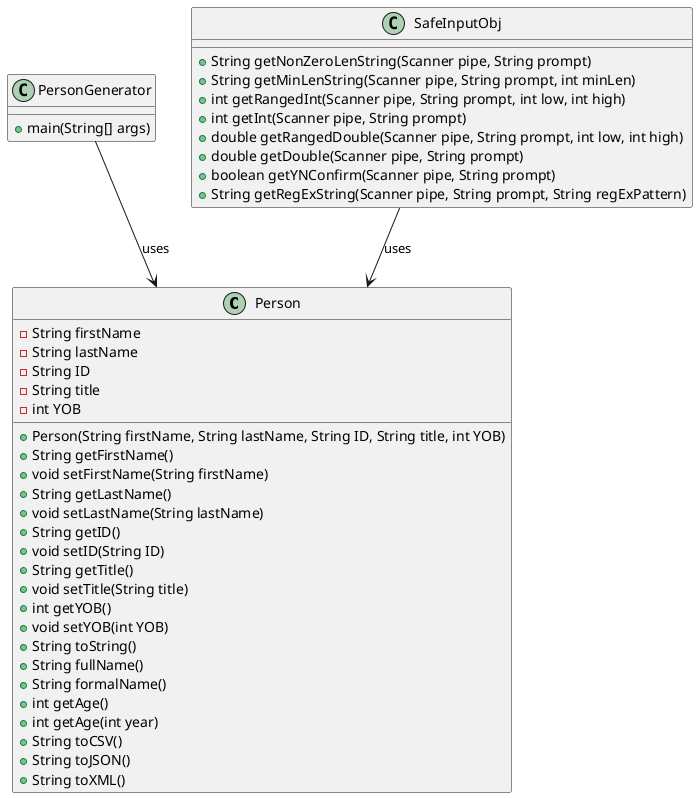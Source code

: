 @startuml
class Person {
    -String firstName
    -String lastName
    -String ID
    -String title
    -int YOB
    +Person(String firstName, String lastName, String ID, String title, int YOB)
    +String getFirstName()
    +void setFirstName(String firstName)
    +String getLastName()
    +void setLastName(String lastName)
    +String getID()
    +void setID(String ID)
    +String getTitle()
    +void setTitle(String title)
    +int getYOB()
    +void setYOB(int YOB)
    +String toString()
    +String fullName()
    +String formalName()
    +int getAge()
    +int getAge(int year)
    +String toCSV()
    +String toJSON()
    +String toXML()
}

class PersonGenerator {
    +main(String[] args)
}

class SafeInputObj {
    +String getNonZeroLenString(Scanner pipe, String prompt)
    +String getMinLenString(Scanner pipe, String prompt, int minLen)
    +int getRangedInt(Scanner pipe, String prompt, int low, int high)
    +int getInt(Scanner pipe, String prompt)
    +double getRangedDouble(Scanner pipe, String prompt, int low, int high)
    +double getDouble(Scanner pipe, String prompt)
    +boolean getYNConfirm(Scanner pipe, String prompt)
    +String getRegExString(Scanner pipe, String prompt, String regExPattern)
}

PersonGenerator --> Person : uses
SafeInputObj --> Person : uses
@enduml